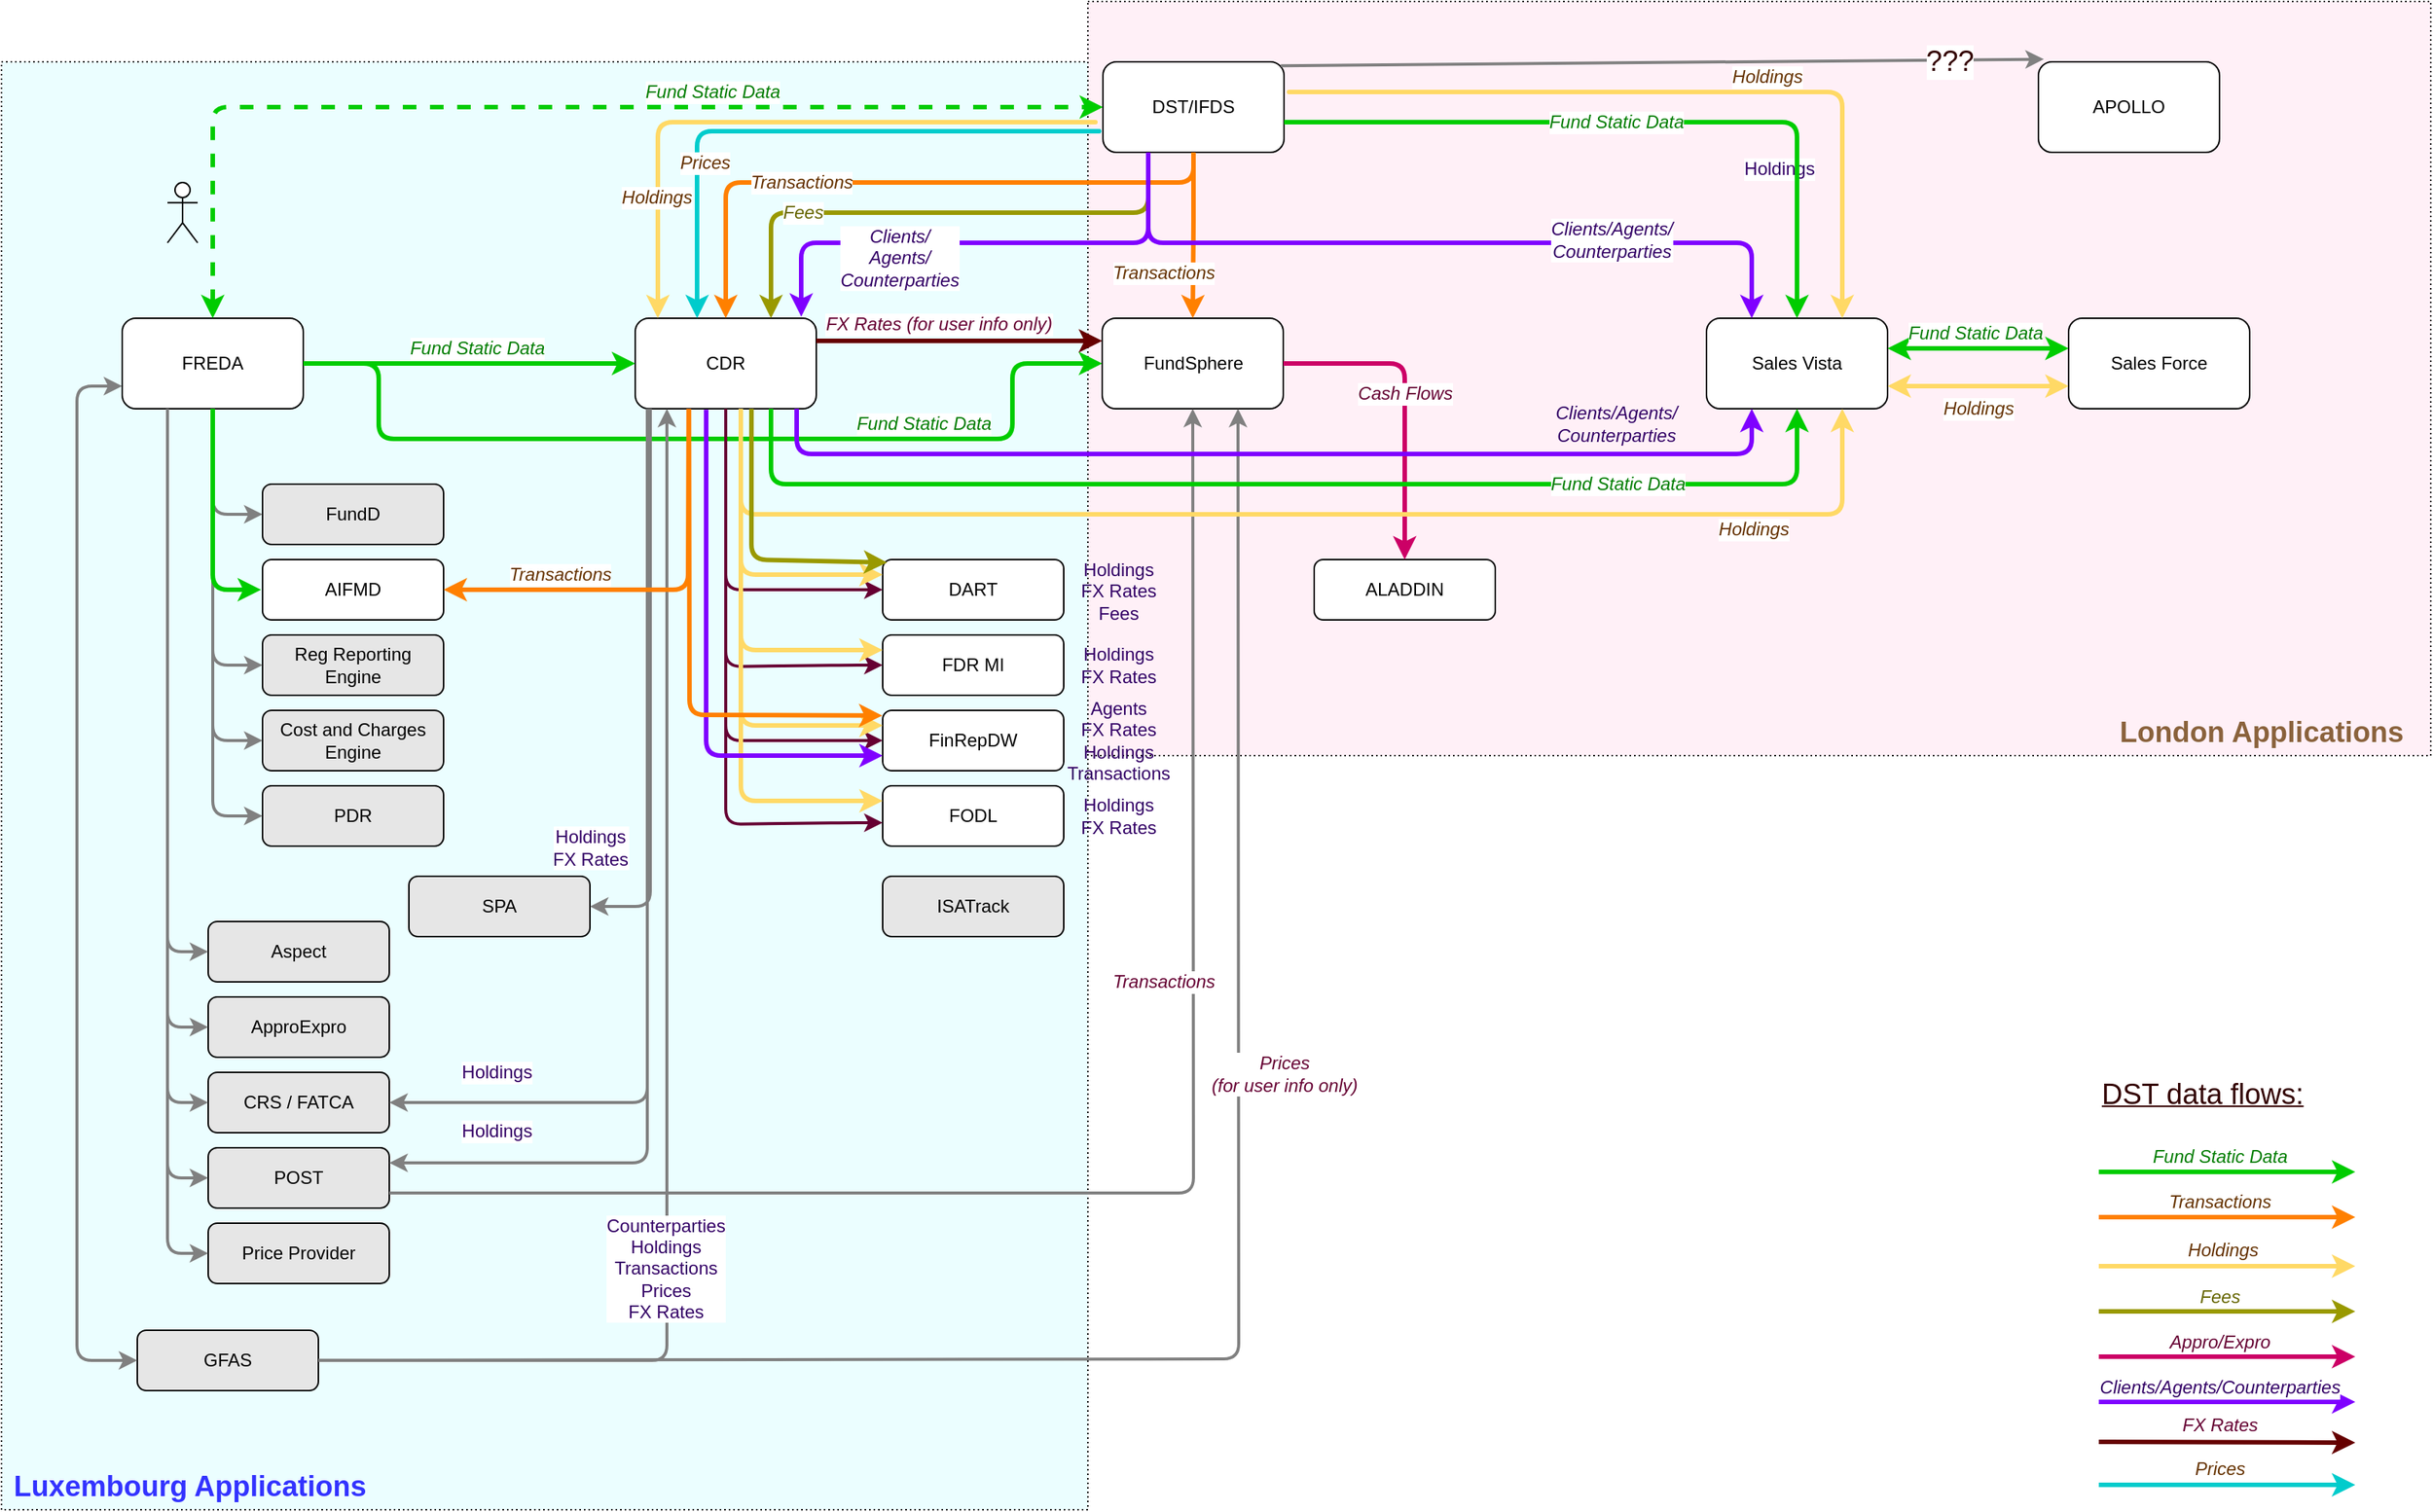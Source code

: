 <mxfile version="11.1.1" type="github"><diagram id="7fvoT28TaTPo_3J3xICQ" name="Page-1"><mxGraphModel dx="2370" dy="1327" grid="1" gridSize="10" guides="1" tooltips="1" connect="1" arrows="1" fold="1" page="1" pageScale="1" pageWidth="1654" pageHeight="1169" math="0" shadow="0"><root><mxCell id="0"/><mxCell id="1" parent="0"/><mxCell id="Eq2QitUkcEysFyVt-IN0-27" value="" style="rounded=0;whiteSpace=wrap;html=1;labelBackgroundColor=none;fillColor=#FFF0F7;dashed=1;dashPattern=1 2;align=left;" vertex="1" parent="1"><mxGeometry x="750" width="890" height="500" as="geometry"/></mxCell><mxCell id="Eq2QitUkcEysFyVt-IN0-16" value="" style="rounded=0;whiteSpace=wrap;html=1;labelBackgroundColor=none;fillColor=#EBFEFF;dashed=1;dashPattern=1 2;align=left;" vertex="1" parent="1"><mxGeometry x="30" y="40" width="720" height="960" as="geometry"/></mxCell><mxCell id="8V5D3PlpVcLrM9JH51gs-1" value="DST/IFDS" style="rounded=1;whiteSpace=wrap;html=1;" parent="1" vertex="1"><mxGeometry x="760" y="40" width="120" height="60" as="geometry"/></mxCell><mxCell id="8V5D3PlpVcLrM9JH51gs-2" value="FREDA" style="rounded=1;whiteSpace=wrap;html=1;" parent="1" vertex="1"><mxGeometry x="110" y="210" width="120" height="60" as="geometry"/></mxCell><mxCell id="8V5D3PlpVcLrM9JH51gs-3" value="CDR" style="rounded=1;whiteSpace=wrap;html=1;" parent="1" vertex="1"><mxGeometry x="450" y="210" width="120" height="60" as="geometry"/></mxCell><mxCell id="8V5D3PlpVcLrM9JH51gs-4" value="FundSphere" style="rounded=1;whiteSpace=wrap;html=1;" parent="1" vertex="1"><mxGeometry x="759.5" y="210" width="120" height="60" as="geometry"/></mxCell><mxCell id="8V5D3PlpVcLrM9JH51gs-5" value="Sales Vista" style="rounded=1;whiteSpace=wrap;html=1;" parent="1" vertex="1"><mxGeometry x="1160" y="210" width="120" height="60" as="geometry"/></mxCell><mxCell id="8V5D3PlpVcLrM9JH51gs-8" value="" style="endArrow=classic;html=1;strokeColor=#00CC00;strokeWidth=3;" parent="1" edge="1"><mxGeometry width="50" height="50" relative="1" as="geometry"><mxPoint x="1420" y="776" as="sourcePoint"/><mxPoint x="1590" y="776" as="targetPoint"/></mxGeometry></mxCell><mxCell id="8V5D3PlpVcLrM9JH51gs-9" value="Fund Static Data" style="text;html=1;resizable=0;points=[];align=center;verticalAlign=middle;labelBackgroundColor=#ffffff;fontColor=#007D00;fontStyle=2" parent="8V5D3PlpVcLrM9JH51gs-8" vertex="1" connectable="0"><mxGeometry x="0.396" y="6" relative="1" as="geometry"><mxPoint x="-39" y="-4" as="offset"/></mxGeometry></mxCell><mxCell id="8V5D3PlpVcLrM9JH51gs-10" value="" style="endArrow=classic;html=1;strokeColor=#00CC00;strokeWidth=3;entryX=0;entryY=0.5;entryDx=0;entryDy=0;exitX=0.5;exitY=0;exitDx=0;exitDy=0;startArrow=classic;startFill=1;dashed=1;" parent="1" source="8V5D3PlpVcLrM9JH51gs-2" target="8V5D3PlpVcLrM9JH51gs-1" edge="1"><mxGeometry width="50" height="50" relative="1" as="geometry"><mxPoint x="210" y="80" as="sourcePoint"/><mxPoint x="380" y="80" as="targetPoint"/><Array as="points"><mxPoint x="170" y="70"/></Array></mxGeometry></mxCell><mxCell id="8V5D3PlpVcLrM9JH51gs-11" value="Fund Static Data" style="text;html=1;resizable=0;points=[];align=center;verticalAlign=middle;labelBackgroundColor=#ffffff;fontColor=#007D00;fontStyle=2" parent="8V5D3PlpVcLrM9JH51gs-10" vertex="1" connectable="0"><mxGeometry x="0.396" y="6" relative="1" as="geometry"><mxPoint x="-39" y="-4" as="offset"/></mxGeometry></mxCell><mxCell id="8V5D3PlpVcLrM9JH51gs-12" value="" style="endArrow=classic;html=1;strokeColor=#FF8000;strokeWidth=3;" parent="1" edge="1"><mxGeometry width="50" height="50" relative="1" as="geometry"><mxPoint x="1420" y="806" as="sourcePoint"/><mxPoint x="1590" y="806" as="targetPoint"/></mxGeometry></mxCell><mxCell id="8V5D3PlpVcLrM9JH51gs-13" value="Transactions" style="text;html=1;resizable=0;points=[];align=center;verticalAlign=middle;labelBackgroundColor=#ffffff;fontColor=#663300;fontStyle=2" parent="8V5D3PlpVcLrM9JH51gs-12" vertex="1" connectable="0"><mxGeometry x="0.396" y="6" relative="1" as="geometry"><mxPoint x="-39" y="-4" as="offset"/></mxGeometry></mxCell><mxCell id="8V5D3PlpVcLrM9JH51gs-14" value="" style="endArrow=classic;html=1;strokeColor=#999900;strokeWidth=3;" parent="1" edge="1"><mxGeometry width="50" height="50" relative="1" as="geometry"><mxPoint x="1420" y="868.5" as="sourcePoint"/><mxPoint x="1590" y="868.5" as="targetPoint"/></mxGeometry></mxCell><mxCell id="8V5D3PlpVcLrM9JH51gs-15" value="Fees" style="text;html=1;resizable=0;points=[];align=center;verticalAlign=middle;labelBackgroundColor=#ffffff;fontColor=#666600;fontStyle=2" parent="8V5D3PlpVcLrM9JH51gs-14" vertex="1" connectable="0"><mxGeometry x="0.396" y="6" relative="1" as="geometry"><mxPoint x="-39" y="-4" as="offset"/></mxGeometry></mxCell><mxCell id="8V5D3PlpVcLrM9JH51gs-16" value="" style="endArrow=classic;html=1;strokeColor=#CC0066;strokeWidth=3;" parent="1" edge="1"><mxGeometry width="50" height="50" relative="1" as="geometry"><mxPoint x="1420" y="898.5" as="sourcePoint"/><mxPoint x="1590" y="898.5" as="targetPoint"/></mxGeometry></mxCell><mxCell id="8V5D3PlpVcLrM9JH51gs-17" value="Appro/Expro" style="text;html=1;resizable=0;points=[];align=center;verticalAlign=middle;labelBackgroundColor=#ffffff;fontColor=#660033;fontStyle=2" parent="8V5D3PlpVcLrM9JH51gs-16" vertex="1" connectable="0"><mxGeometry x="0.396" y="6" relative="1" as="geometry"><mxPoint x="-39" y="-4" as="offset"/></mxGeometry></mxCell><mxCell id="8V5D3PlpVcLrM9JH51gs-18" value="" style="endArrow=classic;html=1;strokeColor=#7F00FF;strokeWidth=3;" parent="1" edge="1"><mxGeometry width="50" height="50" relative="1" as="geometry"><mxPoint x="1420" y="928.5" as="sourcePoint"/><mxPoint x="1590" y="928.5" as="targetPoint"/></mxGeometry></mxCell><mxCell id="8V5D3PlpVcLrM9JH51gs-19" value="Clients/Agents/Counterparties" style="text;html=1;resizable=0;points=[];align=center;verticalAlign=middle;labelBackgroundColor=#ffffff;fontColor=#330066;fontStyle=2" parent="8V5D3PlpVcLrM9JH51gs-18" vertex="1" connectable="0"><mxGeometry x="0.396" y="6" relative="1" as="geometry"><mxPoint x="-39" y="-4" as="offset"/></mxGeometry></mxCell><mxCell id="8V5D3PlpVcLrM9JH51gs-20" value="" style="endArrow=classic;html=1;strokeColor=#00CC00;strokeWidth=3;entryX=0;entryY=0.5;entryDx=0;entryDy=0;" parent="1" target="8V5D3PlpVcLrM9JH51gs-3" edge="1"><mxGeometry width="50" height="50" relative="1" as="geometry"><mxPoint x="230" y="240" as="sourcePoint"/><mxPoint x="400" y="240" as="targetPoint"/></mxGeometry></mxCell><mxCell id="8V5D3PlpVcLrM9JH51gs-21" value="Fund Static Data" style="text;html=1;resizable=0;points=[];align=center;verticalAlign=middle;labelBackgroundColor=#ffffff;fontColor=#007D00;fontStyle=2" parent="8V5D3PlpVcLrM9JH51gs-20" vertex="1" connectable="0"><mxGeometry x="0.396" y="6" relative="1" as="geometry"><mxPoint x="-39" y="-4" as="offset"/></mxGeometry></mxCell><mxCell id="8V5D3PlpVcLrM9JH51gs-22" value="FundD" style="rounded=1;whiteSpace=wrap;html=1;fillColor=#E6E6E6;" parent="1" vertex="1"><mxGeometry x="203" y="320" width="120" height="40" as="geometry"/></mxCell><mxCell id="8V5D3PlpVcLrM9JH51gs-23" value="AIFMD" style="rounded=1;whiteSpace=wrap;html=1;" parent="1" vertex="1"><mxGeometry x="203" y="370" width="120" height="40" as="geometry"/></mxCell><mxCell id="8V5D3PlpVcLrM9JH51gs-24" value="Reg Reporting Engine" style="rounded=1;whiteSpace=wrap;html=1;fillColor=#E6E6E6;" parent="1" vertex="1"><mxGeometry x="203" y="420" width="120" height="40" as="geometry"/></mxCell><mxCell id="8V5D3PlpVcLrM9JH51gs-25" value="Cost and Charges Engine" style="rounded=1;whiteSpace=wrap;html=1;fillColor=#E6E6E6;" parent="1" vertex="1"><mxGeometry x="203" y="470" width="120" height="40" as="geometry"/></mxCell><mxCell id="8V5D3PlpVcLrM9JH51gs-26" value="GFAS" style="rounded=1;whiteSpace=wrap;html=1;fillColor=#E6E6E6;" parent="1" vertex="1"><mxGeometry x="120" y="881" width="120" height="40" as="geometry"/></mxCell><mxCell id="5iweKN6H6So9JDwH74hl-1" value="Aspect" style="rounded=1;whiteSpace=wrap;html=1;fillColor=#E6E6E6;" parent="1" vertex="1"><mxGeometry x="167" y="610" width="120" height="40" as="geometry"/></mxCell><mxCell id="5iweKN6H6So9JDwH74hl-2" value="ApproExpro" style="rounded=1;whiteSpace=wrap;html=1;fillColor=#E6E6E6;" parent="1" vertex="1"><mxGeometry x="167" y="660" width="120" height="40" as="geometry"/></mxCell><mxCell id="5iweKN6H6So9JDwH74hl-3" value="POST" style="rounded=1;whiteSpace=wrap;html=1;fillColor=#E6E6E6;" parent="1" vertex="1"><mxGeometry x="167" y="760" width="120" height="40" as="geometry"/></mxCell><mxCell id="5iweKN6H6So9JDwH74hl-4" value="CRS / FATCA" style="rounded=1;whiteSpace=wrap;html=1;fillColor=#E6E6E6;" parent="1" vertex="1"><mxGeometry x="167" y="710" width="120" height="40" as="geometry"/></mxCell><mxCell id="5iweKN6H6So9JDwH74hl-5" value="Price Provider" style="rounded=1;whiteSpace=wrap;html=1;fillColor=#E6E6E6;" parent="1" vertex="1"><mxGeometry x="167" y="810" width="120" height="40" as="geometry"/></mxCell><mxCell id="5iweKN6H6So9JDwH74hl-6" value="" style="endArrow=classic;html=1;strokeColor=#808080;strokeWidth=2;exitX=0.25;exitY=1;exitDx=0;exitDy=0;entryX=0;entryY=0.5;entryDx=0;entryDy=0;" parent="1" source="8V5D3PlpVcLrM9JH51gs-2" target="5iweKN6H6So9JDwH74hl-5" edge="1"><mxGeometry width="50" height="50" relative="1" as="geometry"><mxPoint x="25" y="530" as="sourcePoint"/><mxPoint x="110" y="670" as="targetPoint"/><Array as="points"><mxPoint x="140" y="830"/></Array></mxGeometry></mxCell><mxCell id="5iweKN6H6So9JDwH74hl-8" value="" style="endArrow=classic;html=1;strokeColor=#808080;strokeWidth=2;entryX=0;entryY=0.5;entryDx=0;entryDy=0;exitX=0.25;exitY=1;exitDx=0;exitDy=0;" parent="1" source="8V5D3PlpVcLrM9JH51gs-2" target="5iweKN6H6So9JDwH74hl-3" edge="1"><mxGeometry width="50" height="50" relative="1" as="geometry"><mxPoint x="110" y="260" as="sourcePoint"/><mxPoint x="140" y="785" as="targetPoint"/><Array as="points"><mxPoint x="140" y="780"/></Array></mxGeometry></mxCell><mxCell id="5iweKN6H6So9JDwH74hl-9" value="" style="endArrow=classic;html=1;strokeColor=#808080;strokeWidth=2;entryX=0;entryY=0.5;entryDx=0;entryDy=0;exitX=0.25;exitY=1;exitDx=0;exitDy=0;" parent="1" source="8V5D3PlpVcLrM9JH51gs-2" target="5iweKN6H6So9JDwH74hl-4" edge="1"><mxGeometry width="50" height="50" relative="1" as="geometry"><mxPoint x="110" y="260" as="sourcePoint"/><mxPoint x="140" y="730" as="targetPoint"/><Array as="points"><mxPoint x="140" y="730"/></Array></mxGeometry></mxCell><mxCell id="5iweKN6H6So9JDwH74hl-10" value="" style="endArrow=classic;html=1;strokeColor=#808080;strokeWidth=2;entryX=0;entryY=0.5;entryDx=0;entryDy=0;exitX=0.25;exitY=1;exitDx=0;exitDy=0;" parent="1" source="8V5D3PlpVcLrM9JH51gs-2" target="5iweKN6H6So9JDwH74hl-2" edge="1"><mxGeometry width="50" height="50" relative="1" as="geometry"><mxPoint x="110" y="260" as="sourcePoint"/><mxPoint x="140" y="680" as="targetPoint"/><Array as="points"><mxPoint x="140" y="680"/></Array></mxGeometry></mxCell><mxCell id="5iweKN6H6So9JDwH74hl-11" value="" style="endArrow=classic;html=1;strokeColor=#808080;strokeWidth=2;entryX=0;entryY=0.5;entryDx=0;entryDy=0;exitX=0.25;exitY=1;exitDx=0;exitDy=0;" parent="1" source="8V5D3PlpVcLrM9JH51gs-2" target="5iweKN6H6So9JDwH74hl-1" edge="1"><mxGeometry width="50" height="50" relative="1" as="geometry"><mxPoint x="124" y="268" as="sourcePoint"/><mxPoint x="140" y="630" as="targetPoint"/><Array as="points"><mxPoint x="140" y="630"/></Array></mxGeometry></mxCell><mxCell id="5iweKN6H6So9JDwH74hl-12" value="" style="endArrow=classic;html=1;strokeColor=#808080;strokeWidth=2;exitX=0;exitY=0.75;exitDx=0;exitDy=0;entryX=0;entryY=0.5;entryDx=0;entryDy=0;startArrow=classic;startFill=1;" parent="1" source="8V5D3PlpVcLrM9JH51gs-2" target="8V5D3PlpVcLrM9JH51gs-26" edge="1"><mxGeometry width="50" height="50" relative="1" as="geometry"><mxPoint x="129" y="9" as="sourcePoint"/><mxPoint x="159" y="584" as="targetPoint"/><Array as="points"><mxPoint x="80" y="255"/><mxPoint x="80" y="901"/></Array></mxGeometry></mxCell><mxCell id="bAW9GQHOufhdjREwHraS-1" value="" style="endArrow=classic;html=1;strokeColor=#808080;strokeWidth=2;entryX=0;entryY=0.5;entryDx=0;entryDy=0;exitX=0.5;exitY=1;exitDx=0;exitDy=0;" parent="1" source="8V5D3PlpVcLrM9JH51gs-2" target="8V5D3PlpVcLrM9JH51gs-22" edge="1"><mxGeometry width="50" height="50" relative="1" as="geometry"><mxPoint x="170" y="275" as="sourcePoint"/><mxPoint x="200" y="645" as="targetPoint"/><Array as="points"><mxPoint x="170" y="340"/></Array></mxGeometry></mxCell><mxCell id="bAW9GQHOufhdjREwHraS-3" value="" style="endArrow=classic;html=1;strokeColor=#808080;strokeWidth=2;entryX=0;entryY=0.5;entryDx=0;entryDy=0;exitX=0.5;exitY=1;exitDx=0;exitDy=0;" parent="1" source="8V5D3PlpVcLrM9JH51gs-2" target="8V5D3PlpVcLrM9JH51gs-24" edge="1"><mxGeometry width="50" height="50" relative="1" as="geometry"><mxPoint x="180" y="280" as="sourcePoint"/><mxPoint x="213" y="350" as="targetPoint"/><Array as="points"><mxPoint x="170" y="440"/></Array></mxGeometry></mxCell><mxCell id="bAW9GQHOufhdjREwHraS-4" value="" style="endArrow=classic;html=1;strokeColor=#808080;strokeWidth=2;entryX=0;entryY=0.5;entryDx=0;entryDy=0;" parent="1" target="8V5D3PlpVcLrM9JH51gs-25" edge="1"><mxGeometry width="50" height="50" relative="1" as="geometry"><mxPoint x="170" y="270" as="sourcePoint"/><mxPoint x="223" y="360" as="targetPoint"/><Array as="points"><mxPoint x="170" y="490"/></Array></mxGeometry></mxCell><mxCell id="bAW9GQHOufhdjREwHraS-6" value="" style="endArrow=classic;html=1;strokeColor=#FF8000;strokeWidth=3;exitX=0.5;exitY=1;exitDx=0;exitDy=0;entryX=0.5;entryY=0;entryDx=0;entryDy=0;" parent="1" source="8V5D3PlpVcLrM9JH51gs-1" target="8V5D3PlpVcLrM9JH51gs-3" edge="1"><mxGeometry width="50" height="50" relative="1" as="geometry"><mxPoint x="710" y="493" as="sourcePoint"/><mxPoint x="880" y="493" as="targetPoint"/><Array as="points"><mxPoint x="820" y="120"/><mxPoint x="640" y="120"/><mxPoint x="510" y="120"/></Array></mxGeometry></mxCell><mxCell id="bAW9GQHOufhdjREwHraS-7" value="Transactions" style="text;html=1;resizable=0;points=[];align=center;verticalAlign=middle;labelBackgroundColor=#ffffff;fontColor=#663300;fontStyle=2" parent="bAW9GQHOufhdjREwHraS-6" vertex="1" connectable="0"><mxGeometry x="0.396" y="6" relative="1" as="geometry"><mxPoint x="13" y="-6" as="offset"/></mxGeometry></mxCell><mxCell id="bAW9GQHOufhdjREwHraS-8" value="" style="endArrow=classic;html=1;strokeColor=#999900;strokeWidth=3;exitX=0.25;exitY=1;exitDx=0;exitDy=0;entryX=0.75;entryY=0;entryDx=0;entryDy=0;" parent="1" source="8V5D3PlpVcLrM9JH51gs-1" target="8V5D3PlpVcLrM9JH51gs-3" edge="1"><mxGeometry width="50" height="50" relative="1" as="geometry"><mxPoint x="580" y="170" as="sourcePoint"/><mxPoint x="750" y="170" as="targetPoint"/><Array as="points"><mxPoint x="790" y="140"/><mxPoint x="540" y="140"/></Array></mxGeometry></mxCell><mxCell id="bAW9GQHOufhdjREwHraS-9" value="Fees" style="text;html=1;resizable=0;points=[];align=center;verticalAlign=middle;labelBackgroundColor=#ffffff;fontColor=#666600;fontStyle=2" parent="bAW9GQHOufhdjREwHraS-8" vertex="1" connectable="0"><mxGeometry x="0.396" y="6" relative="1" as="geometry"><mxPoint x="-18" y="-6" as="offset"/></mxGeometry></mxCell><mxCell id="bAW9GQHOufhdjREwHraS-10" value="" style="endArrow=classic;html=1;strokeColor=#7F00FF;strokeWidth=3;exitX=0.25;exitY=1;exitDx=0;exitDy=0;entryX=0.917;entryY=-0.017;entryDx=0;entryDy=0;entryPerimeter=0;" parent="1" source="8V5D3PlpVcLrM9JH51gs-1" target="8V5D3PlpVcLrM9JH51gs-3" edge="1"><mxGeometry width="50" height="50" relative="1" as="geometry"><mxPoint x="600" y="320" as="sourcePoint"/><mxPoint x="770" y="320" as="targetPoint"/><Array as="points"><mxPoint x="790" y="160"/><mxPoint x="560" y="160"/></Array></mxGeometry></mxCell><mxCell id="bAW9GQHOufhdjREwHraS-11" value="Clients/&lt;br&gt;Agents/&lt;br&gt;Counterparties" style="text;html=1;resizable=0;points=[];align=center;verticalAlign=middle;labelBackgroundColor=#ffffff;fontColor=#330066;fontStyle=2" parent="bAW9GQHOufhdjREwHraS-10" vertex="1" connectable="0"><mxGeometry x="0.396" y="6" relative="1" as="geometry"><mxPoint x="11" y="4" as="offset"/></mxGeometry></mxCell><mxCell id="bAW9GQHOufhdjREwHraS-13" value="" style="endArrow=classic;html=1;strokeColor=#FF8000;strokeWidth=3;exitX=0.5;exitY=1;exitDx=0;exitDy=0;entryX=0.5;entryY=0;entryDx=0;entryDy=0;" parent="1" source="8V5D3PlpVcLrM9JH51gs-1" target="8V5D3PlpVcLrM9JH51gs-4" edge="1"><mxGeometry width="50" height="50" relative="1" as="geometry"><mxPoint x="1196.5" y="100" as="sourcePoint"/><mxPoint x="886.5" y="210" as="targetPoint"/><Array as="points"><mxPoint x="820" y="130"/><mxPoint x="820" y="150"/></Array></mxGeometry></mxCell><mxCell id="bAW9GQHOufhdjREwHraS-14" value="Transactions" style="text;html=1;resizable=0;points=[];align=center;verticalAlign=middle;labelBackgroundColor=#ffffff;fontColor=#663300;fontStyle=2" parent="bAW9GQHOufhdjREwHraS-13" vertex="1" connectable="0"><mxGeometry x="0.396" y="6" relative="1" as="geometry"><mxPoint x="-26" y="3" as="offset"/></mxGeometry></mxCell><mxCell id="bAW9GQHOufhdjREwHraS-19" value="" style="endArrow=classic;html=1;strokeColor=#808080;strokeWidth=2;entryX=0.5;entryY=1;entryDx=0;entryDy=0;exitX=1;exitY=0.75;exitDx=0;exitDy=0;" parent="1" source="5iweKN6H6So9JDwH74hl-3" target="8V5D3PlpVcLrM9JH51gs-4" edge="1"><mxGeometry width="50" height="50" relative="1" as="geometry"><mxPoint x="297" y="800" as="sourcePoint"/><mxPoint x="826.5" y="300" as="targetPoint"/><Array as="points"><mxPoint x="820" y="790"/></Array></mxGeometry></mxCell><mxCell id="bAW9GQHOufhdjREwHraS-20" value="Transactions" style="text;html=1;resizable=0;points=[];align=center;verticalAlign=middle;labelBackgroundColor=#ffffff;fontColor=#660033;fontStyle=2" parent="bAW9GQHOufhdjREwHraS-19" vertex="1" connectable="0"><mxGeometry x="0.396" y="6" relative="1" as="geometry"><mxPoint x="-14" y="62" as="offset"/></mxGeometry></mxCell><mxCell id="bAW9GQHOufhdjREwHraS-21" value="" style="endArrow=classic;html=1;strokeColor=#00CC00;strokeWidth=3;entryX=0;entryY=0.5;entryDx=0;entryDy=0;exitX=1;exitY=0.5;exitDx=0;exitDy=0;" parent="1" source="8V5D3PlpVcLrM9JH51gs-2" target="8V5D3PlpVcLrM9JH51gs-4" edge="1"><mxGeometry width="50" height="50" relative="1" as="geometry"><mxPoint x="250" y="290" as="sourcePoint"/><mxPoint x="470" y="280" as="targetPoint"/><Array as="points"><mxPoint x="280" y="240"/><mxPoint x="280" y="290"/><mxPoint x="700" y="290"/><mxPoint x="700" y="240"/></Array></mxGeometry></mxCell><mxCell id="bAW9GQHOufhdjREwHraS-22" value="Fund Static Data" style="text;html=1;resizable=0;points=[];align=center;verticalAlign=middle;labelBackgroundColor=#ffffff;fontColor=#007D00;fontStyle=2" parent="bAW9GQHOufhdjREwHraS-21" vertex="1" connectable="0"><mxGeometry x="0.396" y="6" relative="1" as="geometry"><mxPoint x="21" y="-4" as="offset"/></mxGeometry></mxCell><mxCell id="bAW9GQHOufhdjREwHraS-23" value="" style="endArrow=classic;html=1;strokeColor=#00CCCC;strokeWidth=3;entryX=0.342;entryY=0;entryDx=0;entryDy=0;entryPerimeter=0;" parent="1" target="8V5D3PlpVcLrM9JH51gs-3" edge="1"><mxGeometry width="50" height="50" relative="1" as="geometry"><mxPoint x="750" y="86" as="sourcePoint"/><mxPoint x="410" y="176" as="targetPoint"/><Array as="points"><mxPoint x="760" y="86"/><mxPoint x="750" y="86"/><mxPoint x="570" y="86"/><mxPoint x="491" y="86"/></Array></mxGeometry></mxCell><mxCell id="bAW9GQHOufhdjREwHraS-24" value="Prices" style="text;html=1;resizable=0;points=[];align=center;verticalAlign=middle;labelBackgroundColor=#ffffff;fontColor=#663300;fontStyle=2" parent="bAW9GQHOufhdjREwHraS-23" vertex="1" connectable="0"><mxGeometry x="0.396" y="6" relative="1" as="geometry"><mxPoint x="-1" y="18" as="offset"/></mxGeometry></mxCell><mxCell id="bAW9GQHOufhdjREwHraS-25" value="" style="endArrow=classic;html=1;strokeColor=#808080;strokeWidth=2;entryX=0.75;entryY=1;entryDx=0;entryDy=0;" parent="1" source="8V5D3PlpVcLrM9JH51gs-26" target="8V5D3PlpVcLrM9JH51gs-4" edge="1"><mxGeometry width="50" height="50" relative="1" as="geometry"><mxPoint x="250" y="905.5" as="sourcePoint"/><mxPoint x="738" y="594.5" as="targetPoint"/><Array as="points"><mxPoint x="850" y="900"/></Array></mxGeometry></mxCell><mxCell id="bAW9GQHOufhdjREwHraS-26" value="Prices&lt;br&gt;(for user info only)" style="text;html=1;resizable=0;points=[];align=center;verticalAlign=middle;labelBackgroundColor=#ffffff;fontColor=#660033;fontStyle=2" parent="bAW9GQHOufhdjREwHraS-25" vertex="1" connectable="0"><mxGeometry x="0.396" y="6" relative="1" as="geometry"><mxPoint x="35.5" y="66" as="offset"/></mxGeometry></mxCell><mxCell id="bAW9GQHOufhdjREwHraS-27" value="" style="endArrow=classic;html=1;strokeColor=#660000;strokeWidth=3;exitX=1;exitY=0.25;exitDx=0;exitDy=0;entryX=0;entryY=0.25;entryDx=0;entryDy=0;" parent="1" source="8V5D3PlpVcLrM9JH51gs-3" target="8V5D3PlpVcLrM9JH51gs-4" edge="1"><mxGeometry width="50" height="50" relative="1" as="geometry"><mxPoint x="590.5" y="315" as="sourcePoint"/><mxPoint x="590" y="425" as="targetPoint"/></mxGeometry></mxCell><mxCell id="bAW9GQHOufhdjREwHraS-28" value="FX Rates (for user info only)" style="text;html=1;resizable=0;points=[];align=center;verticalAlign=middle;labelBackgroundColor=#ffffff;fontColor=#660033;fontStyle=2" parent="bAW9GQHOufhdjREwHraS-27" vertex="1" connectable="0"><mxGeometry x="0.396" y="6" relative="1" as="geometry"><mxPoint x="-52" y="-5" as="offset"/></mxGeometry></mxCell><mxCell id="bAW9GQHOufhdjREwHraS-30" value="" style="endArrow=classic;html=1;strokeColor=#808080;strokeWidth=2;entryX=1;entryY=0.5;entryDx=0;entryDy=0;exitX=0.067;exitY=1.05;exitDx=0;exitDy=0;exitPerimeter=0;" parent="1" source="8V5D3PlpVcLrM9JH51gs-3" target="5iweKN6H6So9JDwH74hl-4" edge="1"><mxGeometry width="50" height="50" relative="1" as="geometry"><mxPoint x="440" y="360" as="sourcePoint"/><mxPoint x="473" y="580" as="targetPoint"/><Array as="points"><mxPoint x="458" y="730"/></Array></mxGeometry></mxCell><mxCell id="bAW9GQHOufhdjREwHraS-31" value="Holdings" style="text;html=1;resizable=0;points=[];align=center;verticalAlign=middle;labelBackgroundColor=#ffffff;fontColor=#330066;" parent="bAW9GQHOufhdjREwHraS-30" vertex="1" connectable="0"><mxGeometry x="0.023" y="1" relative="1" as="geometry"><mxPoint x="-101" y="116" as="offset"/></mxGeometry></mxCell><mxCell id="bAW9GQHOufhdjREwHraS-32" value="DART" style="rounded=1;whiteSpace=wrap;html=1;" parent="1" vertex="1"><mxGeometry x="614" y="370" width="120" height="40" as="geometry"/></mxCell><mxCell id="bAW9GQHOufhdjREwHraS-33" value="" style="endArrow=classic;html=1;strokeColor=#660033;strokeWidth=2;entryX=0;entryY=0.5;entryDx=0;entryDy=0;exitX=0.5;exitY=1;exitDx=0;exitDy=0;" parent="1" source="8V5D3PlpVcLrM9JH51gs-3" target="bAW9GQHOufhdjREwHraS-32" edge="1"><mxGeometry width="50" height="50" relative="1" as="geometry"><mxPoint x="543" y="260" as="sourcePoint"/><mxPoint x="350" y="720" as="targetPoint"/><Array as="points"><mxPoint x="510" y="390"/></Array></mxGeometry></mxCell><mxCell id="bAW9GQHOufhdjREwHraS-34" value="Holdings&lt;br&gt;FX Rates&lt;br&gt;Fees" style="text;html=1;resizable=0;points=[];align=center;verticalAlign=middle;labelBackgroundColor=none;fontColor=#330066;" parent="bAW9GQHOufhdjREwHraS-33" vertex="1" connectable="0"><mxGeometry x="0.023" y="1" relative="1" as="geometry"><mxPoint x="259" y="6" as="offset"/></mxGeometry></mxCell><mxCell id="bAW9GQHOufhdjREwHraS-35" value="FDR MI" style="rounded=1;whiteSpace=wrap;html=1;" parent="1" vertex="1"><mxGeometry x="614" y="420" width="120" height="40" as="geometry"/></mxCell><mxCell id="bAW9GQHOufhdjREwHraS-36" value="" style="endArrow=classic;html=1;strokeColor=#660033;strokeWidth=2;entryX=0;entryY=0.5;entryDx=0;entryDy=0;" parent="1" target="bAW9GQHOufhdjREwHraS-35" edge="1"><mxGeometry width="50" height="50" relative="1" as="geometry"><mxPoint x="510" y="270" as="sourcePoint"/><mxPoint x="570" y="441" as="targetPoint"/><Array as="points"><mxPoint x="510" y="441"/><mxPoint x="590" y="440"/></Array></mxGeometry></mxCell><mxCell id="bAW9GQHOufhdjREwHraS-37" value="Holdings&lt;br&gt;FX Rates" style="text;html=1;resizable=0;points=[];align=center;verticalAlign=middle;labelBackgroundColor=none;fontColor=#330066;" parent="bAW9GQHOufhdjREwHraS-36" vertex="1" connectable="0"><mxGeometry x="0.023" y="1" relative="1" as="geometry"><mxPoint x="259" y="29" as="offset"/></mxGeometry></mxCell><mxCell id="bAW9GQHOufhdjREwHraS-38" value="FinRepDW" style="rounded=1;whiteSpace=wrap;html=1;" parent="1" vertex="1"><mxGeometry x="614" y="470" width="120" height="40" as="geometry"/></mxCell><mxCell id="bAW9GQHOufhdjREwHraS-39" value="" style="endArrow=classic;html=1;strokeColor=#660033;strokeWidth=2;entryX=0;entryY=0.5;entryDx=0;entryDy=0;" parent="1" target="bAW9GQHOufhdjREwHraS-38" edge="1"><mxGeometry width="50" height="50" relative="1" as="geometry"><mxPoint x="510" y="325" as="sourcePoint"/><mxPoint x="570" y="490" as="targetPoint"/><Array as="points"><mxPoint x="510" y="490"/></Array></mxGeometry></mxCell><mxCell id="bAW9GQHOufhdjREwHraS-40" value="Agents&lt;br&gt;FX Rates&lt;br&gt;Holdings&lt;br&gt;Transactions" style="text;html=1;resizable=0;points=[];align=center;verticalAlign=middle;labelBackgroundColor=none;fontColor=#330066;" parent="bAW9GQHOufhdjREwHraS-39" vertex="1" connectable="0"><mxGeometry x="0.023" y="1" relative="1" as="geometry"><mxPoint x="259" y="27.5" as="offset"/></mxGeometry></mxCell><mxCell id="bAW9GQHOufhdjREwHraS-41" value="FODL" style="rounded=1;whiteSpace=wrap;html=1;" parent="1" vertex="1"><mxGeometry x="614" y="520" width="120" height="40" as="geometry"/></mxCell><mxCell id="bAW9GQHOufhdjREwHraS-42" value="" style="endArrow=classic;html=1;strokeColor=#808080;strokeWidth=2;entryX=1;entryY=0.25;entryDx=0;entryDy=0;" parent="1" target="5iweKN6H6So9JDwH74hl-3" edge="1"><mxGeometry width="50" height="50" relative="1" as="geometry"><mxPoint x="458" y="270" as="sourcePoint"/><mxPoint x="287" y="750" as="targetPoint"/><Array as="points"><mxPoint x="458" y="770"/></Array></mxGeometry></mxCell><mxCell id="bAW9GQHOufhdjREwHraS-43" value="Holdings" style="text;html=1;resizable=0;points=[];align=center;verticalAlign=middle;labelBackgroundColor=#ffffff;fontColor=#330066;" parent="bAW9GQHOufhdjREwHraS-42" vertex="1" connectable="0"><mxGeometry x="0.023" y="1" relative="1" as="geometry"><mxPoint x="-101" y="136" as="offset"/></mxGeometry></mxCell><mxCell id="bAW9GQHOufhdjREwHraS-44" value="SPA" style="rounded=1;whiteSpace=wrap;html=1;fillColor=#E6E6E6;" parent="1" vertex="1"><mxGeometry x="300" y="580" width="120" height="40" as="geometry"/></mxCell><mxCell id="bAW9GQHOufhdjREwHraS-45" value="" style="endArrow=classic;html=1;strokeColor=#808080;strokeWidth=2;entryX=1;entryY=0.5;entryDx=0;entryDy=0;" parent="1" edge="1" target="bAW9GQHOufhdjREwHraS-44"><mxGeometry width="50" height="50" relative="1" as="geometry"><mxPoint x="460" y="270" as="sourcePoint"/><mxPoint x="614" y="730" as="targetPoint"/><Array as="points"><mxPoint x="460" y="600"/></Array></mxGeometry></mxCell><mxCell id="bAW9GQHOufhdjREwHraS-46" value="Holdings&lt;br&gt;FX Rates" style="text;html=1;resizable=0;points=[];align=center;verticalAlign=middle;labelBackgroundColor=#ffffff;fontColor=#330066;" parent="bAW9GQHOufhdjREwHraS-45" vertex="1" connectable="0"><mxGeometry x="0.023" y="1" relative="1" as="geometry"><mxPoint x="-41" y="101" as="offset"/></mxGeometry></mxCell><mxCell id="bAW9GQHOufhdjREwHraS-47" value="" style="endArrow=classic;html=1;strokeColor=#660033;strokeWidth=2;entryX=0;entryY=0.5;entryDx=0;entryDy=0;exitX=0.5;exitY=1;exitDx=0;exitDy=0;" parent="1" source="8V5D3PlpVcLrM9JH51gs-3" edge="1"><mxGeometry width="50" height="50" relative="1" as="geometry"><mxPoint x="510" y="374.5" as="sourcePoint"/><mxPoint x="614" y="544.5" as="targetPoint"/><Array as="points"><mxPoint x="510" y="545.5"/><mxPoint x="590" y="544.5"/></Array></mxGeometry></mxCell><mxCell id="bAW9GQHOufhdjREwHraS-48" value="Holdings&lt;br&gt;FX Rates" style="text;html=1;resizable=0;points=[];align=center;verticalAlign=middle;labelBackgroundColor=none;fontColor=#330066;" parent="bAW9GQHOufhdjREwHraS-47" vertex="1" connectable="0"><mxGeometry x="0.023" y="1" relative="1" as="geometry"><mxPoint x="259" y="76" as="offset"/></mxGeometry></mxCell><mxCell id="bAW9GQHOufhdjREwHraS-51" value="ISATrack" style="rounded=1;whiteSpace=wrap;html=1;fillColor=#E6E6E6;" parent="1" vertex="1"><mxGeometry x="614" y="580" width="120" height="40" as="geometry"/></mxCell><mxCell id="bAW9GQHOufhdjREwHraS-52" value="" style="endArrow=classic;html=1;strokeColor=#808080;strokeWidth=2;entryX=0.03;entryY=-0.029;entryDx=0;entryDy=0;exitX=0.982;exitY=0.043;exitDx=0;exitDy=0;exitPerimeter=0;entryPerimeter=0;" parent="1" source="8V5D3PlpVcLrM9JH51gs-1" edge="1" target="Eq2QitUkcEysFyVt-IN0-33"><mxGeometry width="50" height="50" relative="1" as="geometry"><mxPoint x="1124.04" y="271.02" as="sourcePoint"/><mxPoint x="1280" y="600" as="targetPoint"/><Array as="points"/></mxGeometry></mxCell><mxCell id="bAW9GQHOufhdjREwHraS-53" value="Holdings" style="text;html=1;resizable=0;points=[];align=center;verticalAlign=middle;labelBackgroundColor=#ffffff;fontColor=#330066;" parent="bAW9GQHOufhdjREwHraS-52" vertex="1" connectable="0"><mxGeometry x="0.023" y="1" relative="1" as="geometry"><mxPoint x="71" y="71" as="offset"/></mxGeometry></mxCell><mxCell id="Eq2QitUkcEysFyVt-IN0-34" value="???" style="text;html=1;resizable=0;points=[];align=center;verticalAlign=middle;labelBackgroundColor=#ffffff;fontSize=19;fontColor=#330000;" vertex="1" connectable="0" parent="bAW9GQHOufhdjREwHraS-52"><mxGeometry x="0.633" y="4" relative="1" as="geometry"><mxPoint x="29.5" y="5" as="offset"/></mxGeometry></mxCell><mxCell id="bAW9GQHOufhdjREwHraS-54" value="PDR" style="rounded=1;whiteSpace=wrap;html=1;fillColor=#E6E6E6;" parent="1" vertex="1"><mxGeometry x="203" y="520" width="120" height="40" as="geometry"/></mxCell><mxCell id="bAW9GQHOufhdjREwHraS-55" value="" style="endArrow=classic;html=1;strokeColor=#808080;strokeWidth=2;entryX=0;entryY=0.5;entryDx=0;entryDy=0;" parent="1" edge="1"><mxGeometry width="50" height="50" relative="1" as="geometry"><mxPoint x="170" y="270" as="sourcePoint"/><mxPoint x="203" y="540" as="targetPoint"/><Array as="points"><mxPoint x="170" y="540"/></Array></mxGeometry></mxCell><mxCell id="bAW9GQHOufhdjREwHraS-56" value="ALADDIN" style="rounded=1;whiteSpace=wrap;html=1;" parent="1" vertex="1"><mxGeometry x="900" y="370" width="120" height="40" as="geometry"/></mxCell><mxCell id="bAW9GQHOufhdjREwHraS-59" value="Sales Force" style="rounded=1;whiteSpace=wrap;html=1;" parent="1" vertex="1"><mxGeometry x="1400" y="210" width="120" height="60" as="geometry"/></mxCell><mxCell id="bAW9GQHOufhdjREwHraS-60" value="" style="endArrow=classic;html=1;strokeColor=#7F00FF;strokeWidth=3;exitX=0.25;exitY=1;exitDx=0;exitDy=0;entryX=0.25;entryY=0;entryDx=0;entryDy=0;" parent="1" source="8V5D3PlpVcLrM9JH51gs-1" target="8V5D3PlpVcLrM9JH51gs-5" edge="1"><mxGeometry width="50" height="50" relative="1" as="geometry"><mxPoint x="1170" y="90" as="sourcePoint"/><mxPoint x="920" y="200" as="targetPoint"/><Array as="points"><mxPoint x="790" y="160"/><mxPoint x="1190" y="160"/></Array></mxGeometry></mxCell><mxCell id="bAW9GQHOufhdjREwHraS-61" value="Clients/Agents/&lt;br&gt;Counterparties" style="text;html=1;resizable=0;points=[];align=center;verticalAlign=middle;labelBackgroundColor=#ffffff;fontColor=#330066;fontStyle=2" parent="bAW9GQHOufhdjREwHraS-60" vertex="1" connectable="0"><mxGeometry x="0.396" y="6" relative="1" as="geometry"><mxPoint x="11" y="4" as="offset"/></mxGeometry></mxCell><mxCell id="bAW9GQHOufhdjREwHraS-62" value="" style="endArrow=classic;html=1;strokeColor=#00CC00;strokeWidth=3;entryX=0.5;entryY=0;entryDx=0;entryDy=0;" parent="1" target="8V5D3PlpVcLrM9JH51gs-5" edge="1"><mxGeometry width="50" height="50" relative="1" as="geometry"><mxPoint x="880" y="80" as="sourcePoint"/><mxPoint x="1100" y="80" as="targetPoint"/><Array as="points"><mxPoint x="1220" y="80"/></Array></mxGeometry></mxCell><mxCell id="bAW9GQHOufhdjREwHraS-63" value="Fund Static Data" style="text;html=1;resizable=0;points=[];align=center;verticalAlign=middle;labelBackgroundColor=#ffffff;fontColor=#007D00;fontStyle=2" parent="bAW9GQHOufhdjREwHraS-62" vertex="1" connectable="0"><mxGeometry x="0.396" y="6" relative="1" as="geometry"><mxPoint x="-108" y="6" as="offset"/></mxGeometry></mxCell><mxCell id="bAW9GQHOufhdjREwHraS-64" value="" style="endArrow=classic;html=1;strokeColor=#808080;strokeWidth=2;entryX=0.175;entryY=1;entryDx=0;entryDy=0;exitX=1;exitY=0.5;exitDx=0;exitDy=0;entryPerimeter=0;" parent="1" source="8V5D3PlpVcLrM9JH51gs-26" edge="1" target="8V5D3PlpVcLrM9JH51gs-3"><mxGeometry width="50" height="50" relative="1" as="geometry"><mxPoint x="-115" y="901.448" as="sourcePoint"/><mxPoint x="494.5" y="270" as="targetPoint"/><Array as="points"><mxPoint x="471" y="901"/></Array></mxGeometry></mxCell><mxCell id="bAW9GQHOufhdjREwHraS-66" value="Counterparties&lt;br&gt;Holdings&lt;br&gt;Transactions&lt;br&gt;Prices&lt;br&gt;FX Rates" style="text;html=1;resizable=0;points=[];align=center;verticalAlign=middle;labelBackgroundColor=#ffffff;fontColor=#330066;" parent="bAW9GQHOufhdjREwHraS-64" vertex="1" connectable="0"><mxGeometry x="-0.424" y="83" relative="1" as="geometry"><mxPoint x="82" y="-44" as="offset"/></mxGeometry></mxCell><mxCell id="bAW9GQHOufhdjREwHraS-67" value="" style="endArrow=classic;html=1;strokeColor=#FFD966;strokeWidth=3;entryX=0.125;entryY=0;entryDx=0;entryDy=0;entryPerimeter=0;" parent="1" target="8V5D3PlpVcLrM9JH51gs-3" edge="1"><mxGeometry width="50" height="50" relative="1" as="geometry"><mxPoint x="694.5" y="80" as="sourcePoint"/><mxPoint x="435.54" y="204" as="targetPoint"/><Array as="points"><mxPoint x="760" y="80"/><mxPoint x="694.5" y="80"/><mxPoint x="514.5" y="80"/><mxPoint x="465" y="80"/></Array></mxGeometry></mxCell><mxCell id="bAW9GQHOufhdjREwHraS-68" value="Holdings" style="text;html=1;resizable=0;points=[];align=center;verticalAlign=middle;labelBackgroundColor=#ffffff;fontColor=#663300;fontStyle=2" parent="bAW9GQHOufhdjREwHraS-67" vertex="1" connectable="0"><mxGeometry x="0.396" y="6" relative="1" as="geometry"><mxPoint x="-19.5" y="44" as="offset"/></mxGeometry></mxCell><mxCell id="bAW9GQHOufhdjREwHraS-69" value="" style="endArrow=classic;html=1;strokeColor=#CC0066;strokeWidth=3;exitX=1;exitY=0.5;exitDx=0;exitDy=0;entryX=0.5;entryY=0;entryDx=0;entryDy=0;" parent="1" source="8V5D3PlpVcLrM9JH51gs-4" target="bAW9GQHOufhdjREwHraS-56" edge="1"><mxGeometry width="50" height="50" relative="1" as="geometry"><mxPoint x="940.5" y="230" as="sourcePoint"/><mxPoint x="940" y="340" as="targetPoint"/><Array as="points"><mxPoint x="960" y="240"/></Array></mxGeometry></mxCell><mxCell id="bAW9GQHOufhdjREwHraS-70" value="Cash Flows" style="text;html=1;resizable=0;points=[];align=center;verticalAlign=middle;labelBackgroundColor=#ffffff;fontColor=#660033;fontStyle=2" parent="bAW9GQHOufhdjREwHraS-69" vertex="1" connectable="0"><mxGeometry x="0.396" y="6" relative="1" as="geometry"><mxPoint x="-6" y="-46.5" as="offset"/></mxGeometry></mxCell><mxCell id="bAW9GQHOufhdjREwHraS-71" value="" style="endArrow=classic;html=1;strokeColor=#FFD966;strokeWidth=3;entryX=0.125;entryY=0;entryDx=0;entryDy=0;entryPerimeter=0;" parent="1" edge="1"><mxGeometry width="50" height="50" relative="1" as="geometry"><mxPoint x="890" y="60" as="sourcePoint"/><mxPoint x="1250" y="210" as="targetPoint"/><Array as="points"><mxPoint x="880" y="60"/><mxPoint x="1250" y="60"/></Array></mxGeometry></mxCell><mxCell id="bAW9GQHOufhdjREwHraS-72" value="Holdings" style="text;html=1;resizable=0;points=[];align=center;verticalAlign=middle;labelBackgroundColor=#ffffff;fontColor=#663300;fontStyle=2" parent="bAW9GQHOufhdjREwHraS-71" vertex="1" connectable="0"><mxGeometry x="0.396" y="6" relative="1" as="geometry"><mxPoint x="-40" y="-4" as="offset"/></mxGeometry></mxCell><mxCell id="bAW9GQHOufhdjREwHraS-73" value="" style="endArrow=classic;html=1;strokeColor=#00CC00;strokeWidth=3;entryX=0.5;entryY=1;entryDx=0;entryDy=0;exitX=0.75;exitY=1;exitDx=0;exitDy=0;" parent="1" source="8V5D3PlpVcLrM9JH51gs-3" target="8V5D3PlpVcLrM9JH51gs-5" edge="1"><mxGeometry width="50" height="50" relative="1" as="geometry"><mxPoint x="879.5" y="310" as="sourcePoint"/><mxPoint x="1219.5" y="440" as="targetPoint"/><Array as="points"><mxPoint x="540" y="320"/><mxPoint x="1220" y="320"/></Array></mxGeometry></mxCell><mxCell id="bAW9GQHOufhdjREwHraS-74" value="Fund Static Data" style="text;html=1;resizable=0;points=[];align=center;verticalAlign=middle;labelBackgroundColor=#ffffff;fontColor=#007D00;fontStyle=2" parent="bAW9GQHOufhdjREwHraS-73" vertex="1" connectable="0"><mxGeometry x="0.396" y="6" relative="1" as="geometry"><mxPoint x="66" y="6" as="offset"/></mxGeometry></mxCell><mxCell id="bAW9GQHOufhdjREwHraS-75" value="" style="endArrow=classic;html=1;strokeColor=#7F00FF;strokeWidth=3;entryX=0.25;entryY=1;entryDx=0;entryDy=0;" parent="1" target="8V5D3PlpVcLrM9JH51gs-5" edge="1"><mxGeometry width="50" height="50" relative="1" as="geometry"><mxPoint x="557" y="270" as="sourcePoint"/><mxPoint x="1190" y="350" as="targetPoint"/><Array as="points"><mxPoint x="557" y="300"/><mxPoint x="1190" y="300"/></Array></mxGeometry></mxCell><mxCell id="bAW9GQHOufhdjREwHraS-76" value="Clients/Agents/&lt;br&gt;Counterparties" style="text;html=1;resizable=0;points=[];align=center;verticalAlign=middle;labelBackgroundColor=none;fontColor=#330066;fontStyle=2" parent="bAW9GQHOufhdjREwHraS-75" vertex="1" connectable="0"><mxGeometry x="0.396" y="6" relative="1" as="geometry"><mxPoint x="89" y="-14" as="offset"/></mxGeometry></mxCell><mxCell id="bAW9GQHOufhdjREwHraS-77" value="" style="endArrow=classic;html=1;strokeColor=#FFD966;strokeWidth=3;entryX=0.75;entryY=1;entryDx=0;entryDy=0;" parent="1" target="8V5D3PlpVcLrM9JH51gs-5" edge="1"><mxGeometry width="50" height="50" relative="1" as="geometry"><mxPoint x="520" y="270" as="sourcePoint"/><mxPoint x="1250" y="490" as="targetPoint"/><Array as="points"><mxPoint x="520" y="270"/><mxPoint x="520" y="340"/><mxPoint x="1250" y="340"/></Array></mxGeometry></mxCell><mxCell id="bAW9GQHOufhdjREwHraS-78" value="Holdings" style="text;html=1;resizable=0;points=[];align=center;verticalAlign=middle;labelBackgroundColor=#ffffff;fontColor=#663300;fontStyle=2" parent="bAW9GQHOufhdjREwHraS-77" vertex="1" connectable="0"><mxGeometry x="0.396" y="6" relative="1" as="geometry"><mxPoint x="133" y="16" as="offset"/></mxGeometry></mxCell><mxCell id="bAW9GQHOufhdjREwHraS-79" value="" style="endArrow=classic;html=1;strokeColor=#00CC00;strokeWidth=3;startArrow=classic;startFill=1;" parent="1" edge="1"><mxGeometry width="50" height="50" relative="1" as="geometry"><mxPoint x="1280" y="230" as="sourcePoint"/><mxPoint x="1400" y="230" as="targetPoint"/></mxGeometry></mxCell><mxCell id="bAW9GQHOufhdjREwHraS-80" value="Fund Static Data" style="text;html=1;resizable=0;points=[];align=center;verticalAlign=middle;labelBackgroundColor=#ffffff;fontColor=#007D00;fontStyle=2" parent="bAW9GQHOufhdjREwHraS-79" vertex="1" connectable="0"><mxGeometry x="0.396" y="6" relative="1" as="geometry"><mxPoint x="-26" y="-4" as="offset"/></mxGeometry></mxCell><mxCell id="bAW9GQHOufhdjREwHraS-81" value="" style="endArrow=classic;html=1;strokeColor=#FFD966;strokeWidth=3;entryX=1;entryY=0.75;entryDx=0;entryDy=0;startArrow=classic;startFill=1;exitX=0;exitY=0.75;exitDx=0;exitDy=0;" parent="1" source="bAW9GQHOufhdjREwHraS-59" target="8V5D3PlpVcLrM9JH51gs-5" edge="1"><mxGeometry width="50" height="50" relative="1" as="geometry"><mxPoint x="1602" y="295" as="sourcePoint"/><mxPoint x="1280" y="425" as="targetPoint"/><Array as="points"><mxPoint x="1300" y="255"/></Array></mxGeometry></mxCell><mxCell id="bAW9GQHOufhdjREwHraS-82" value="Holdings" style="text;html=1;resizable=0;points=[];align=center;verticalAlign=middle;labelBackgroundColor=#ffffff;fontColor=#663300;fontStyle=2" parent="bAW9GQHOufhdjREwHraS-81" vertex="1" connectable="0"><mxGeometry x="0.396" y="6" relative="1" as="geometry"><mxPoint x="24" y="9" as="offset"/></mxGeometry></mxCell><mxCell id="bAW9GQHOufhdjREwHraS-83" value="" style="endArrow=none;html=1;strokeColor=#FFD966;strokeWidth=3;entryX=1;entryY=0.75;entryDx=0;entryDy=0;startArrow=classic;startFill=1;endFill=0;" parent="1" edge="1"><mxGeometry width="50" height="50" relative="1" as="geometry"><mxPoint x="1590" y="838.5" as="sourcePoint"/><mxPoint x="1420" y="838.5" as="targetPoint"/><Array as="points"><mxPoint x="1440" y="838.5"/></Array></mxGeometry></mxCell><mxCell id="bAW9GQHOufhdjREwHraS-84" value="Holdings" style="text;html=1;resizable=0;points=[];align=center;verticalAlign=middle;labelBackgroundColor=#ffffff;fontColor=#663300;fontStyle=2" parent="bAW9GQHOufhdjREwHraS-83" vertex="1" connectable="0"><mxGeometry x="0.396" y="6" relative="1" as="geometry"><mxPoint x="30" y="-17" as="offset"/></mxGeometry></mxCell><mxCell id="bAW9GQHOufhdjREwHraS-85" value="" style="endArrow=classic;html=1;strokeColor=#660000;strokeWidth=3;exitX=1;exitY=0.25;exitDx=0;exitDy=0;" parent="1" edge="1"><mxGeometry width="50" height="50" relative="1" as="geometry"><mxPoint x="1420" y="955" as="sourcePoint"/><mxPoint x="1590" y="955.5" as="targetPoint"/></mxGeometry></mxCell><mxCell id="bAW9GQHOufhdjREwHraS-86" value="FX Rates" style="text;html=1;resizable=0;points=[];align=center;verticalAlign=middle;labelBackgroundColor=#ffffff;fontColor=#660033;fontStyle=2" parent="bAW9GQHOufhdjREwHraS-85" vertex="1" connectable="0"><mxGeometry x="0.396" y="6" relative="1" as="geometry"><mxPoint x="-39" y="-6" as="offset"/></mxGeometry></mxCell><mxCell id="bAW9GQHOufhdjREwHraS-87" value="" style="endArrow=classic;html=1;strokeColor=#00CCCC;strokeWidth=3;" parent="1" edge="1"><mxGeometry width="50" height="50" relative="1" as="geometry"><mxPoint x="1420" y="983.5" as="sourcePoint"/><mxPoint x="1590" y="983.5" as="targetPoint"/><Array as="points"><mxPoint x="1420" y="983.5"/></Array></mxGeometry></mxCell><mxCell id="bAW9GQHOufhdjREwHraS-88" value="Prices" style="text;html=1;resizable=0;points=[];align=center;verticalAlign=middle;labelBackgroundColor=#ffffff;fontColor=#663300;fontStyle=2" parent="bAW9GQHOufhdjREwHraS-87" vertex="1" connectable="0"><mxGeometry x="0.396" y="6" relative="1" as="geometry"><mxPoint x="-39" y="-5" as="offset"/></mxGeometry></mxCell><mxCell id="bAW9GQHOufhdjREwHraS-89" value="" style="shape=umlActor;verticalLabelPosition=bottom;labelBackgroundColor=#ffffff;verticalAlign=top;html=1;outlineConnect=0;fontColor=#330066;" parent="1" vertex="1"><mxGeometry x="140" y="120" width="20" height="40" as="geometry"/></mxCell><mxCell id="Eq2QitUkcEysFyVt-IN0-1" value="" style="endArrow=classic;html=1;strokeColor=#FFD966;strokeWidth=3;entryX=0;entryY=0.25;entryDx=0;entryDy=0;" edge="1" parent="1" target="bAW9GQHOufhdjREwHraS-32"><mxGeometry width="50" height="50" relative="1" as="geometry"><mxPoint x="520" y="285" as="sourcePoint"/><mxPoint x="1230" y="440" as="targetPoint"/><Array as="points"><mxPoint x="520" y="270"/><mxPoint x="520" y="285"/><mxPoint x="520" y="380"/></Array></mxGeometry></mxCell><mxCell id="Eq2QitUkcEysFyVt-IN0-3" value="" style="endArrow=classic;html=1;strokeColor=#FFD966;strokeWidth=3;entryX=0;entryY=0.25;entryDx=0;entryDy=0;" edge="1" parent="1"><mxGeometry width="50" height="50" relative="1" as="geometry"><mxPoint x="520" y="335" as="sourcePoint"/><mxPoint x="614" y="430" as="targetPoint"/><Array as="points"><mxPoint x="520" y="270"/><mxPoint x="520" y="335"/><mxPoint x="520" y="430"/></Array></mxGeometry></mxCell><mxCell id="Eq2QitUkcEysFyVt-IN0-5" value="" style="endArrow=classic;html=1;strokeColor=#FFD966;strokeWidth=3;entryX=0;entryY=0.25;entryDx=0;entryDy=0;" edge="1" parent="1"><mxGeometry width="50" height="50" relative="1" as="geometry"><mxPoint x="520" y="385" as="sourcePoint"/><mxPoint x="614" y="480" as="targetPoint"/><Array as="points"><mxPoint x="520" y="270"/><mxPoint x="520" y="385"/><mxPoint x="520" y="480"/></Array></mxGeometry></mxCell><mxCell id="Eq2QitUkcEysFyVt-IN0-6" value="" style="endArrow=classic;html=1;strokeColor=#FFD966;strokeWidth=3;entryX=0;entryY=0.25;entryDx=0;entryDy=0;" edge="1" parent="1"><mxGeometry width="50" height="50" relative="1" as="geometry"><mxPoint x="520" y="435" as="sourcePoint"/><mxPoint x="614" y="530" as="targetPoint"/><Array as="points"><mxPoint x="520" y="270"/><mxPoint x="520" y="435"/><mxPoint x="520" y="530"/></Array></mxGeometry></mxCell><mxCell id="Eq2QitUkcEysFyVt-IN0-7" value="" style="endArrow=classic;html=1;strokeColor=#999900;strokeWidth=3;exitX=0.642;exitY=1;exitDx=0;exitDy=0;exitPerimeter=0;entryX=0.025;entryY=0.05;entryDx=0;entryDy=0;entryPerimeter=0;" edge="1" parent="1" source="8V5D3PlpVcLrM9JH51gs-3" target="bAW9GQHOufhdjREwHraS-32"><mxGeometry width="50" height="50" relative="1" as="geometry"><mxPoint x="709.5" y="359.5" as="sourcePoint"/><mxPoint x="879.5" y="359.5" as="targetPoint"/><Array as="points"><mxPoint x="527" y="370"/></Array></mxGeometry></mxCell><mxCell id="Eq2QitUkcEysFyVt-IN0-12" value="" style="endArrow=classic;html=1;strokeColor=#7F00FF;strokeWidth=3;exitX=0.392;exitY=1.01;exitDx=0;exitDy=0;exitPerimeter=0;entryX=0;entryY=0.75;entryDx=0;entryDy=0;" edge="1" parent="1" source="8V5D3PlpVcLrM9JH51gs-3" target="bAW9GQHOufhdjREwHraS-38"><mxGeometry width="50" height="50" relative="1" as="geometry"><mxPoint x="1120" y="709.5" as="sourcePoint"/><mxPoint x="610" y="500" as="targetPoint"/><Array as="points"><mxPoint x="497" y="500"/></Array></mxGeometry></mxCell><mxCell id="Eq2QitUkcEysFyVt-IN0-14" value="" style="endArrow=classic;html=1;strokeColor=#FF8000;strokeWidth=3;exitX=0.297;exitY=1.002;exitDx=0;exitDy=0;exitPerimeter=0;entryX=-0.002;entryY=0.086;entryDx=0;entryDy=0;entryPerimeter=0;" edge="1" parent="1" source="8V5D3PlpVcLrM9JH51gs-3" target="bAW9GQHOufhdjREwHraS-38"><mxGeometry width="50" height="50" relative="1" as="geometry"><mxPoint x="760" y="430" as="sourcePoint"/><mxPoint x="930" y="430" as="targetPoint"/><Array as="points"><mxPoint x="486" y="473"/></Array></mxGeometry></mxCell><mxCell id="Eq2QitUkcEysFyVt-IN0-17" value="" style="endArrow=classic;html=1;strokeColor=#FF8000;strokeWidth=3;entryX=1;entryY=0.5;entryDx=0;entryDy=0;exitX=0.295;exitY=1.001;exitDx=0;exitDy=0;exitPerimeter=0;" edge="1" parent="1" source="8V5D3PlpVcLrM9JH51gs-3" target="8V5D3PlpVcLrM9JH51gs-23"><mxGeometry width="50" height="50" relative="1" as="geometry"><mxPoint x="490" y="270" as="sourcePoint"/><mxPoint x="505" y="390" as="targetPoint"/><Array as="points"><mxPoint x="485" y="390"/></Array></mxGeometry></mxCell><mxCell id="Eq2QitUkcEysFyVt-IN0-18" value="Transactions" style="text;html=1;resizable=0;points=[];align=center;verticalAlign=middle;labelBackgroundColor=#ffffff;fontColor=#663300;fontStyle=2" vertex="1" connectable="0" parent="Eq2QitUkcEysFyVt-IN0-17"><mxGeometry x="0.396" y="6" relative="1" as="geometry"><mxPoint x="-8.5" y="-16" as="offset"/></mxGeometry></mxCell><mxCell id="Eq2QitUkcEysFyVt-IN0-19" value="" style="endArrow=classic;html=1;strokeColor=#00CC00;strokeWidth=3;exitX=0.5;exitY=1;exitDx=0;exitDy=0;" edge="1" parent="1" source="8V5D3PlpVcLrM9JH51gs-2"><mxGeometry width="50" height="50" relative="1" as="geometry"><mxPoint x="200" y="300" as="sourcePoint"/><mxPoint x="202" y="390" as="targetPoint"/><Array as="points"><mxPoint x="170" y="390"/></Array></mxGeometry></mxCell><mxCell id="Eq2QitUkcEysFyVt-IN0-21" value="Luxembourg Applications" style="text;html=1;strokeColor=none;fillColor=none;align=center;verticalAlign=middle;whiteSpace=wrap;rounded=0;dashed=1;dashPattern=1 2;labelBackgroundColor=none;fontSize=19;fontColor=#3333FF;fontStyle=1" vertex="1" parent="1"><mxGeometry x="30" y="970" width="250" height="30" as="geometry"/></mxCell><mxCell id="Eq2QitUkcEysFyVt-IN0-31" value="London Applications" style="text;html=1;strokeColor=none;fillColor=none;align=center;verticalAlign=middle;whiteSpace=wrap;rounded=0;dashed=1;dashPattern=1 2;labelBackgroundColor=none;fontSize=19;fontColor=#8A623C;fontStyle=1" vertex="1" parent="1"><mxGeometry x="1416" y="470" width="224" height="30" as="geometry"/></mxCell><mxCell id="Eq2QitUkcEysFyVt-IN0-32" value="DST data flows:" style="text;html=1;strokeColor=none;fillColor=none;align=left;verticalAlign=middle;whiteSpace=wrap;rounded=0;dashed=1;dashPattern=1 2;labelBackgroundColor=none;fontSize=19;fontColor=#330000;fontStyle=4" vertex="1" parent="1"><mxGeometry x="1420" y="710" width="184" height="30" as="geometry"/></mxCell><mxCell id="Eq2QitUkcEysFyVt-IN0-33" value="APOLLO" style="rounded=1;whiteSpace=wrap;html=1;" vertex="1" parent="1"><mxGeometry x="1380" y="40" width="120" height="60" as="geometry"/></mxCell></root></mxGraphModel></diagram></mxfile>